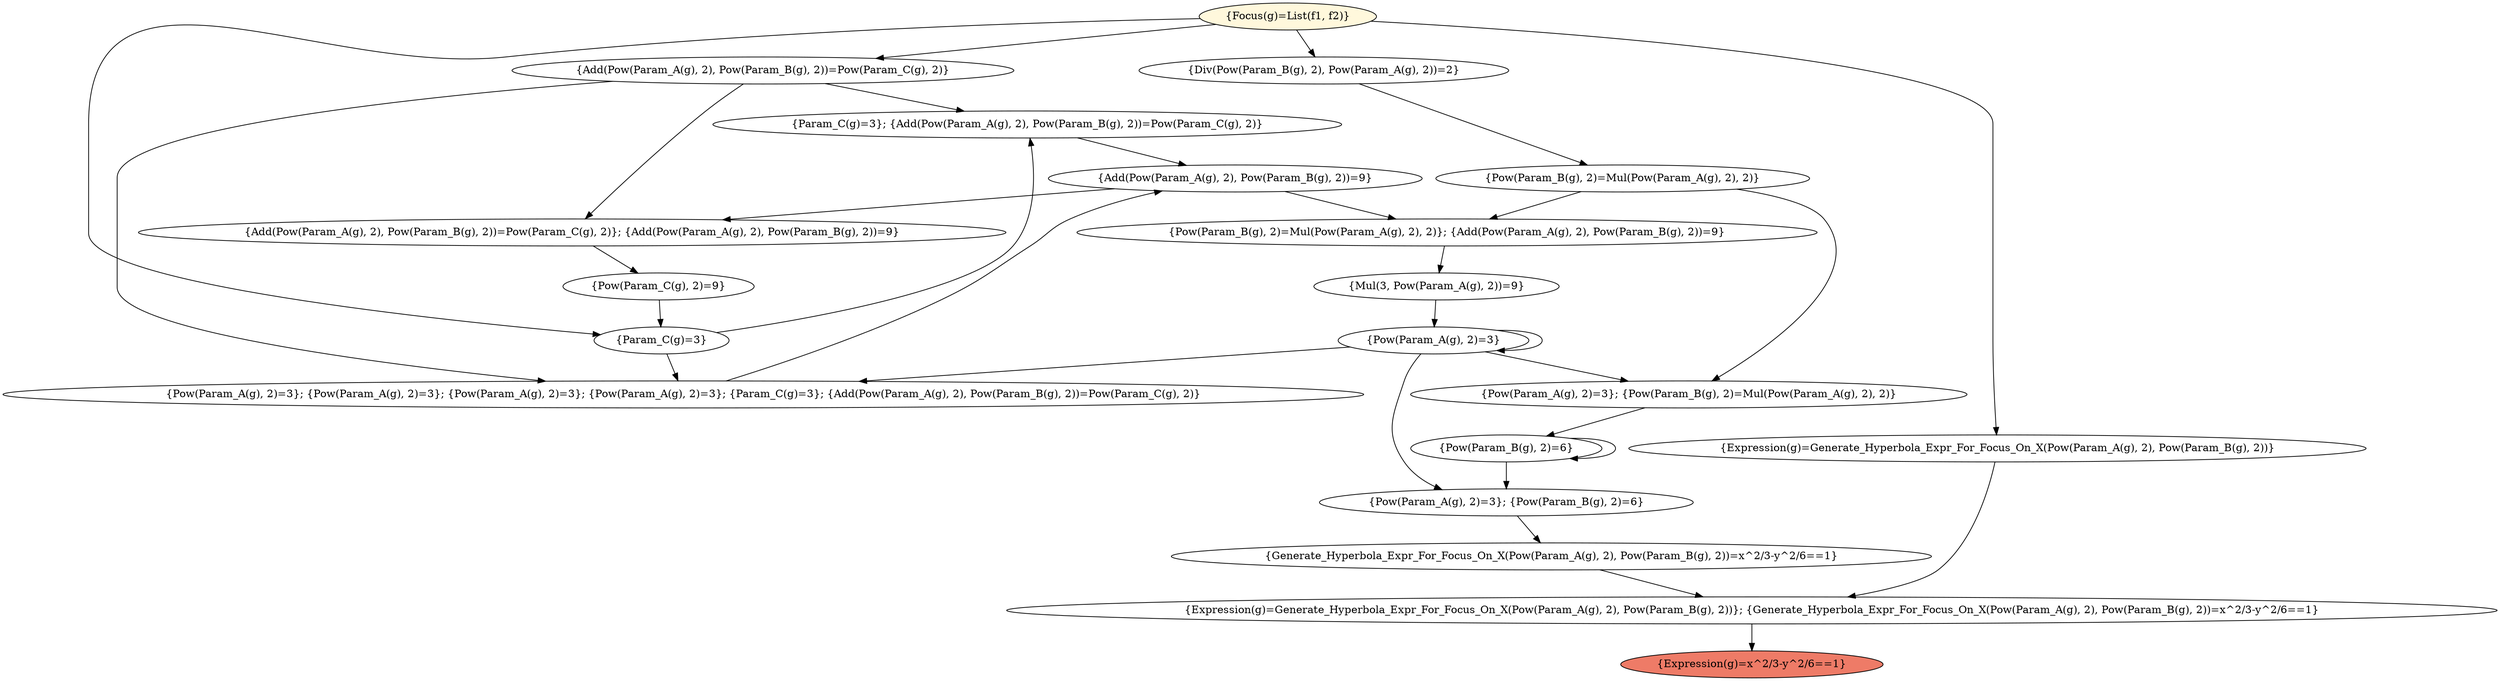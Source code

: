 digraph solving_process {
	graph [bb="0,0,2840.3,900"];
	node [label="\N"];
	"{Focus(g)=List(f1, f2)}"	[fillcolor=cornsilk,
		height=0.5,
		pos="1559.4,882",
		style=filled,
		width=2.7628];
	"{Add(Pow(Param_A(g), 2), Pow(Param_B(g), 2))=Pow(Param_C(g), 2)}"	[height=0.5,
		pos="954.39,810",
		width=7.9662];
	"{Focus(g)=List(f1, f2)}" -> "{Add(Pow(Param_A(g), 2), Pow(Param_B(g), 2))=Pow(Param_C(g), 2)}"	[pos="e,1087.2,826.37 1477.2,871.49 1380.1,860.25 1216.8,841.36 1098.5,827.68"];
	"{Param_C(g)=3}"	[height=0.5,
		pos="765.39,450",
		width=2.1088];
	"{Focus(g)=List(f1, f2)}" -> "{Param_C(g)=3}"	[pos="e,690.42,453.34 1459.7,881.24 1141.9,880.69 173.39,868.41 173.39,739 173.39,739 173.39,739 173.39,593 173.39,490.2 515.23,461.64 \
679.39,453.85"];
	"{Div(Pow(Param_B(g), 2), Pow(Param_A(g), 2))=2}"	[height=0.5,
		pos="1601.4,810",
		width=5.8763];
	"{Focus(g)=List(f1, f2)}" -> "{Div(Pow(Param_B(g), 2), Pow(Param_A(g), 2))=2}"	[pos="e,1591.1,828.1 1569.8,863.7 1574.5,855.9 1580.1,846.51 1585.3,837.83"];
	"{Expression(g)=Generate_Hyperbola_Expr_For_Focus_On_X(Pow(Param_A(g), 2), Pow(Param_B(g), 2))}"	[height=0.5,
		pos="2286.4,306",
		width=11.535];
	"{Focus(g)=List(f1, f2)}" -> "{Expression(g)=Generate_Hyperbola_Expr_For_Focus_On_X(Pow(Param_A(g), 2), Pow(Param_B(g), 2))}"	[pos="e,2285.8,324.49 1659.3,881.95 1857.9,881.12 2283.4,864.69 2283.4,739 2283.4,739 2283.4,739 2283.4,449 2283.4,409.73 2284.6,364.37 \
2285.4,335.69"];
	"{Param_C(g)=3}; {Add(Pow(Param_A(g), 2), Pow(Param_B(g), 2))=Pow(Param_C(g), 2)}"	[height=0.5,
		pos="1257.4,738",
		width=9.9139];
	"{Add(Pow(Param_A(g), 2), Pow(Param_B(g), 2))=Pow(Param_C(g), 2)}" -> "{Param_C(g)=3}; {Add(Pow(Param_A(g), 2), Pow(Param_B(g), 2))=Pow(Param_C(g), 2)}"	[pos="e,1183.5,756.07 1027.4,792.14 1071,782.05 1126.8,769.18 1172.4,758.63"];
	"{Add(Pow(Param_A(g), 2), Pow(Param_B(g), 2))=Pow(Param_C(g), 2)}; {Add(Pow(Param_A(g), 2), Pow(Param_B(g), 2))=9}"	[height=0.5,
		pos="734.39,594",
		width=13.738];
	"{Add(Pow(Param_A(g), 2), Pow(Param_B(g), 2))=Pow(Param_C(g), 2)}" -> "{Add(Pow(Param_A(g), 2), Pow(Param_B(g), 2))=Pow(Param_C(g), 2)}; {Add(Pow(Param_A(g), 2), Pow(Param_B(g), 2))=9}"	[pos="e,750.36,612.47 932.66,791.6 920.3,781.5 904.69,768.36 891.39,756 842.04,710.14 787.88,652.94 757.82,620.54"];
	"{Pow(Param_A(g), 2)=3}; {Pow(Param_A(g), 2)=3}; {Pow(Param_A(g), 2)=3}; {Pow(Param_A(g), 2)=3}; {Param_C(g)=3}; {Add(Pow(Param_A(\
g), 2), Pow(Param_B(g), 2))=Pow(Param_C(g), 2)}"	[height=0.5,
		pos="768.39,378",
		width=21.344];
	"{Add(Pow(Param_A(g), 2), Pow(Param_B(g), 2))=Pow(Param_C(g), 2)}" -> "{Pow(Param_A(g), 2)=3}; {Pow(Param_A(g), 2)=3}; {Pow(Param_A(g), 2)=3}; {Pow(Param_A(g), 2)=3}; {Param_C(g)=3}; {Add(Pow(Param_A(\
g), 2), Pow(Param_B(g), 2))=Pow(Param_C(g), 2)}"	[pos="e,540.64,395.64 797.28,794.56 579.23,772.36 211.39,726.14 211.39,667 211.39,667 211.39,667 211.39,521 211.39,451.08 378.26,415.16 \
529.33,396.97"];
	"{Param_C(g)=3}" -> "{Param_C(g)=3}; {Add(Pow(Param_A(g), 2), Pow(Param_B(g), 2))=Pow(Param_C(g), 2)}"	[pos="e,1261,720 831.11,459.24 948.09,475.31 1185.2,514.75 1238.4,576 1270.4,612.85 1267.8,673.65 1262.7,709.04"];
	"{Param_C(g)=3}" -> "{Pow(Param_A(g), 2)=3}; {Pow(Param_A(g), 2)=3}; {Pow(Param_A(g), 2)=3}; {Pow(Param_A(g), 2)=3}; {Param_C(g)=3}; {Add(Pow(Param_A(\
g), 2), Pow(Param_B(g), 2))=Pow(Param_C(g), 2)}"	[pos="e,767.66,396.1 766.14,431.7 766.45,424.41 766.82,415.73 767.17,407.54"];
	"{Pow(Param_B(g), 2)=Mul(Pow(Param_A(g), 2), 2)}"	[height=0.5,
		pos="1944.4,666",
		width=5.9332];
	"{Div(Pow(Param_B(g), 2), Pow(Param_A(g), 2))=2}" -> "{Pow(Param_B(g), 2)=Mul(Pow(Param_A(g), 2), 2)}"	[pos="e,1903.1,684.08 1642.8,791.87 1705.4,765.93 1824.3,716.71 1892.6,688.43"];
	"{Expression(g)=Generate_Hyperbola_Expr_For_Focus_On_X(Pow(Param_A(g), 2), Pow(Param_B(g), 2))}; {Generate_Hyperbola_Expr_For_Focus_\
On_X(Pow(Param_A(g), 2), Pow(Param_B(g), 2))=x^2/3-y^2/6==1}"	[height=0.5,
		pos="2006.4,90",
		width=23.164];
	"{Expression(g)=Generate_Hyperbola_Expr_For_Focus_On_X(Pow(Param_A(g), 2), Pow(Param_B(g), 2))}" -> "{Expression(g)=Generate_Hyperbola_Expr_For_Focus_On_X(Pow(Param_A(g), 2), Pow(Param_B(g), 2))}; {Generate_Hyperbola_Expr_For_Focus_\
On_X(Pow(Param_A(g), 2), Pow(Param_B(g), 2))=x^2/3-y^2/6==1}"	[pos="e,2145,108.19 2283.6,287.72 2277.3,254.62 2258.9,182.16 2213.4,144 2196.6,129.93 2176.6,119.53 2155.7,111.86"];
	"{Add(Pow(Param_A(g), 2), Pow(Param_B(g), 2))=9}"	[height=0.5,
		pos="1499.4,666",
		width=5.9332];
	"{Param_C(g)=3}; {Add(Pow(Param_A(g), 2), Pow(Param_B(g), 2))=Pow(Param_C(g), 2)}" -> "{Add(Pow(Param_A(g), 2), Pow(Param_B(g), 2))=9}"	[pos="e,1441.4,683.78 1316.9,719.79 1351.3,709.84 1394.7,697.29 1430.5,686.93"];
	"{Pow(Param_B(g), 2)=Mul(Pow(Param_A(g), 2), 2)}; {Add(Pow(Param_A(g), 2), Pow(Param_B(g), 2))=9}"	[height=0.5,
		pos="1744.4,594",
		width=11.705];
	"{Add(Pow(Param_A(g), 2), Pow(Param_B(g), 2))=9}" -> "{Pow(Param_B(g), 2)=Mul(Pow(Param_A(g), 2), 2)}; {Add(Pow(Param_A(g), 2), Pow(Param_B(g), 2))=9}"	[pos="e,1684.1,612.24 1558.1,648.23 1592.7,638.33 1636.9,625.73 1673.5,615.27"];
	"{Add(Pow(Param_A(g), 2), Pow(Param_B(g), 2))=9}" -> "{Add(Pow(Param_A(g), 2), Pow(Param_B(g), 2))=Pow(Param_C(g), 2)}; {Add(Pow(Param_A(g), 2), Pow(Param_B(g), 2))=9}"	[pos="e,912.02,611.25 1358.6,652.12 1236.3,640.92 1058,624.61 923.27,612.28"];
	"{Pow(Param_B(g), 2)=Mul(Pow(Param_A(g), 2), 2)}" -> "{Pow(Param_B(g), 2)=Mul(Pow(Param_A(g), 2), 2)}; {Add(Pow(Param_A(g), 2), Pow(Param_B(g), 2))=9}"	[pos="e,1793.8,612.28 1896,648.05 1868.4,638.4 1833.6,626.21 1804.3,615.96"];
	"{Pow(Param_A(g), 2)=3}; {Pow(Param_B(g), 2)=Mul(Pow(Param_A(g), 2), 2)}"	[height=0.5,
		pos="1935.4,378",
		width=8.7908];
	"{Pow(Param_B(g), 2)=Mul(Pow(Param_A(g), 2), 2)}" -> "{Pow(Param_A(g), 2)=3}; {Pow(Param_B(g), 2)=Mul(Pow(Param_A(g), 2), 2)}"	[pos="e,1979,396.19 2066,650.82 2113.5,642.57 2160,630.12 2174.4,612 2242.7,526.16 2079.3,439.87 1989.5,400.73"];
	"{Mul(3, Pow(Param_A(g), 2))=9}"	[height=0.5,
		pos="1720.4,522",
		width=3.9002];
	"{Pow(Param_B(g), 2)=Mul(Pow(Param_A(g), 2), 2)}; {Add(Pow(Param_A(g), 2), Pow(Param_B(g), 2))=9}" -> "{Mul(3, Pow(Param_A(g), 2))=9}"	[pos="e,1726.3,540.1 1738.5,575.7 1735.9,568.24 1732.8,559.32 1730,550.97"];
	"{Pow(Param_A(g), 2)=3}"	[height=0.5,
		pos="1695.4,450",
		width=3.0187];
	"{Mul(3, Pow(Param_A(g), 2))=9}" -> "{Pow(Param_A(g), 2)=3}"	[pos="e,1701.5,468.1 1714.2,503.7 1711.5,496.15 1708.3,487.12 1705.3,478.68"];
	"{Pow(Param_C(g), 2)=9}"	[height=0.5,
		pos="750.39,522",
		width=3.0045];
	"{Add(Pow(Param_A(g), 2), Pow(Param_B(g), 2))=Pow(Param_C(g), 2)}; {Add(Pow(Param_A(g), 2), Pow(Param_B(g), 2))=9}" -> "{Pow(Param_C(g), 2)=9}"	[pos="e,746.49,540.1 738.35,575.7 740.04,568.32 742.05,559.52 743.94,551.25"];
	"{Pow(Param_C(g), 2)=9}" -> "{Param_C(g)=3}"	[pos="e,761.73,468.1 754.1,503.7 755.68,496.32 757.57,487.52 759.34,479.25"];
	"{Pow(Param_A(g), 2)=3}" -> "{Pow(Param_A(g), 2)=3}"	[pos="e,1770.2,436.54 1770.2,463.46 1798.6,463.98 1822.1,459.49 1822.1,450 1822.1,441.81 1804.6,437.34 1781.5,436.61"];
	"{Pow(Param_A(g), 2)=3}" -> "{Pow(Param_A(g), 2)=3}; {Pow(Param_A(g), 2)=3}; {Pow(Param_A(g), 2)=3}; {Pow(Param_A(g), 2)=3}; {Param_C(g)=3}; {Add(Pow(Param_A(\
g), 2), Pow(Param_B(g), 2))=Pow(Param_C(g), 2)}"	[pos="e,989.64,395.71 1598.4,441.67 1457.9,431.07 1193.8,411.12 1001.1,396.57"];
	"{Pow(Param_A(g), 2)=3}" -> "{Pow(Param_A(g), 2)=3}; {Pow(Param_B(g), 2)=Mul(Pow(Param_A(g), 2), 2)}"	[pos="e,1876.7,396.13 1747.5,433.81 1782.1,423.71 1828,410.33 1865.7,399.31"];
	"{Pow(Param_A(g), 2)=3}; {Pow(Param_B(g), 2)=6}"	[height=0.5,
		pos="1727.4,234",
		width=5.8621];
	"{Pow(Param_A(g), 2)=3}" -> "{Pow(Param_A(g), 2)=3}; {Pow(Param_B(g), 2)=6}"	[pos="e,1657.9,251.42 1652.6,433.04 1636.4,424.64 1619.6,412.57 1610.4,396 1587.1,354.03 1584.4,328.34 1610.4,288 1619.3,274.14 1632.9,\
263.87 1647.6,256.27"];
	"{Pow(Param_A(g), 2)=3}; {Pow(Param_A(g), 2)=3}; {Pow(Param_A(g), 2)=3}; {Pow(Param_A(g), 2)=3}; {Param_C(g)=3}; {Add(Pow(Param_A(\
g), 2), Pow(Param_B(g), 2))=Pow(Param_C(g), 2)}" -> "{Add(Pow(Param_A(g), 2), Pow(Param_B(g), 2))=9}"	[pos="e,1422.7,648.85 834.4,396.41 910.26,417.49 1037.7,456.19 1141.4,504 1197.9,530.03 1209,542.51 1261.4,576 1285.4,591.33 1288.6,599.93 \
1314.4,612 1345,626.32 1380.3,637.59 1411.7,645.99"];
	"{Pow(Param_B(g), 2)=6}"	[height=0.5,
		pos="1727.4,306",
		width=3.0045];
	"{Pow(Param_A(g), 2)=3}; {Pow(Param_B(g), 2)=Mul(Pow(Param_A(g), 2), 2)}" -> "{Pow(Param_B(g), 2)=6}"	[pos="e,1773.7,322.59 1884.2,359.79 1854,349.61 1815.7,336.7 1784.4,326.2"];
	"{Pow(Param_B(g), 2)=6}" -> "{Pow(Param_B(g), 2)=6}"	[pos="e,1801.9,292.54 1801.9,319.46 1830.2,319.98 1853.6,315.49 1853.6,306 1853.6,297.81 1836.1,293.34 1813.2,292.61"];
	"{Pow(Param_B(g), 2)=6}" -> "{Pow(Param_A(g), 2)=3}; {Pow(Param_B(g), 2)=6}"	[pos="e,1727.4,252.1 1727.4,287.7 1727.4,280.41 1727.4,271.73 1727.4,263.54"];
	"{Generate_Hyperbola_Expr_For_Focus_On_X(Pow(Param_A(g), 2), Pow(Param_B(g), 2))=x^2/3-y^2/6==1}"	[height=0.5,
		pos="1780.4,162",
		width=11.791];
	"{Pow(Param_A(g), 2)=3}; {Pow(Param_B(g), 2)=6}" -> "{Generate_Hyperbola_Expr_For_Focus_On_X(Pow(Param_A(g), 2), Pow(Param_B(g), 2))=x^2/3-y^2/6==1}"	[pos="e,1767.4,180.1 1740.5,215.7 1746.5,207.73 1753.8,198.1 1760.5,189.26"];
	"{Generate_Hyperbola_Expr_For_Focus_On_X(Pow(Param_A(g), 2), Pow(Param_B(g), 2))=x^2/3-y^2/6==1}" -> "{Expression(g)=Generate_Hyperbola_Expr_For_Focus_On_X(Pow(Param_A(g), 2), Pow(Param_B(g), 2))}; {Generate_Hyperbola_Expr_For_Focus_\
On_X(Pow(Param_A(g), 2), Pow(Param_B(g), 2))=x^2/3-y^2/6==1}"	[pos="e,1950.4,108.35 1836.3,143.7 1867.5,134.02 1906.6,121.9 1939.5,111.72"];
	"{Expression(g)=x^2/3-y^2/6==1}"	[fillcolor="#ee7b67",
		height=0.5,
		pos="2006.4,18",
		style=filled,
		width=3.8433];
	"{Expression(g)=Generate_Hyperbola_Expr_For_Focus_On_X(Pow(Param_A(g), 2), Pow(Param_B(g), 2))}; {Generate_Hyperbola_Expr_For_Focus_\
On_X(Pow(Param_A(g), 2), Pow(Param_B(g), 2))=x^2/3-y^2/6==1}" -> "{Expression(g)=x^2/3-y^2/6==1}"	[pos="e,2006.4,36.104 2006.4,71.697 2006.4,64.407 2006.4,55.726 2006.4,47.536"];
}

